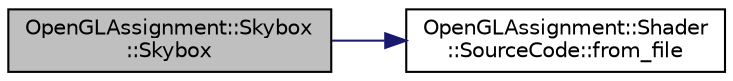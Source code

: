 digraph "OpenGLAssignment::Skybox::Skybox"
{
 // LATEX_PDF_SIZE
  edge [fontname="Helvetica",fontsize="10",labelfontname="Helvetica",labelfontsize="10"];
  node [fontname="Helvetica",fontsize="10",shape=record];
  rankdir="LR";
  Node1 [label="OpenGLAssignment::Skybox\l::Skybox",height=0.2,width=0.4,color="black", fillcolor="grey75", style="filled", fontcolor="black",tooltip="Creates an instance."];
  Node1 -> Node2 [color="midnightblue",fontsize="10",style="solid",fontname="Helvetica"];
  Node2 [label="OpenGLAssignment::Shader\l::SourceCode::from_file",height=0.2,width=0.4,color="black", fillcolor="white", style="filled",URL="$class_open_g_l_assignment_1_1_shader_1_1_source_code.html#a6b1fadffccfa622b01e11bb6a157c54c",tooltip="Extract the shader code from a file."];
}
